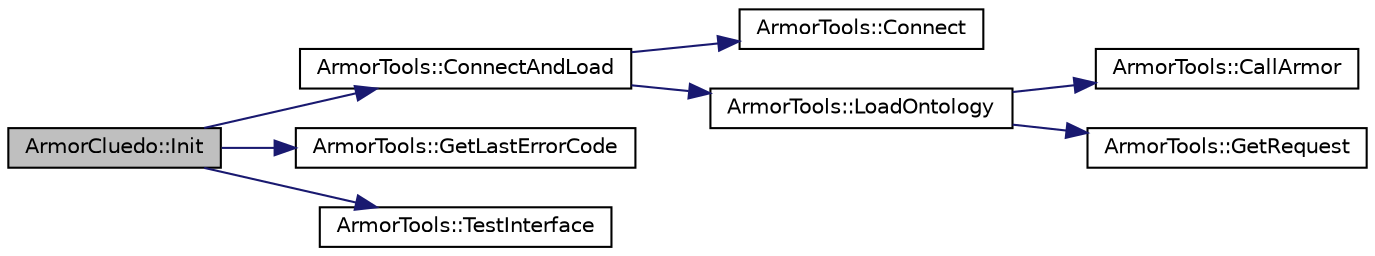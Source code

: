 digraph "ArmorCluedo::Init"
{
 // LATEX_PDF_SIZE
  edge [fontname="Helvetica",fontsize="10",labelfontname="Helvetica",labelfontsize="10"];
  node [fontname="Helvetica",fontsize="10",shape=record];
  rankdir="LR";
  Node1 [label="ArmorCluedo::Init",height=0.2,width=0.4,color="black", fillcolor="grey75", style="filled", fontcolor="black",tooltip="initizalize the interface"];
  Node1 -> Node2 [color="midnightblue",fontsize="10",style="solid",fontname="Helvetica"];
  Node2 [label="ArmorTools::ConnectAndLoad",height=0.2,width=0.4,color="black", fillcolor="white", style="filled",URL="$a00174_ad98c8e33df5d1ef3e4c69051ac0dd7ab.html#ad98c8e33df5d1ef3e4c69051ac0dd7ab",tooltip="connect to the server and load the ontology from file."];
  Node2 -> Node3 [color="midnightblue",fontsize="10",style="solid",fontname="Helvetica"];
  Node3 [label="ArmorTools::Connect",height=0.2,width=0.4,color="black", fillcolor="white", style="filled",URL="$a00174_aa83ea5e064db6dc46c9056ddeeaabbc4.html#aa83ea5e064db6dc46c9056ddeeaabbc4",tooltip="open a connection with the aRMOR service."];
  Node2 -> Node4 [color="midnightblue",fontsize="10",style="solid",fontname="Helvetica"];
  Node4 [label="ArmorTools::LoadOntology",height=0.2,width=0.4,color="black", fillcolor="white", style="filled",URL="$a00174_ab03c54208a11edf3e3690ba07f0cef5b.html#ab03c54208a11edf3e3690ba07f0cef5b",tooltip="load the ontology from file."];
  Node4 -> Node5 [color="midnightblue",fontsize="10",style="solid",fontname="Helvetica"];
  Node5 [label="ArmorTools::CallArmor",height=0.2,width=0.4,color="black", fillcolor="white", style="filled",URL="$a00174_aac98d4f9b2ce2cbefba61684d1f505bf.html#aac98d4f9b2ce2cbefba61684d1f505bf",tooltip="send a command to the aRMOR service."];
  Node4 -> Node6 [color="midnightblue",fontsize="10",style="solid",fontname="Helvetica"];
  Node6 [label="ArmorTools::GetRequest",height=0.2,width=0.4,color="black", fillcolor="white", style="filled",URL="$a00174_a76e1517409d261c03ce712a4a5e4a093.html#a76e1517409d261c03ce712a4a5e4a093",tooltip="quick generation of an aRMOR request"];
  Node1 -> Node7 [color="midnightblue",fontsize="10",style="solid",fontname="Helvetica"];
  Node7 [label="ArmorTools::GetLastErrorCode",height=0.2,width=0.4,color="black", fillcolor="white", style="filled",URL="$a00174_a75474b9c35cbdcfedd382939c1699247.html#a75474b9c35cbdcfedd382939c1699247",tooltip="err code referred to the last call"];
  Node1 -> Node8 [color="midnightblue",fontsize="10",style="solid",fontname="Helvetica"];
  Node8 [label="ArmorTools::TestInterface",height=0.2,width=0.4,color="black", fillcolor="white", style="filled",URL="$a00174_a356ca7809be690be0a70a1ae33a850a8.html#a356ca7809be690be0a70a1ae33a850a8",tooltip="check the status of the interface"];
}
